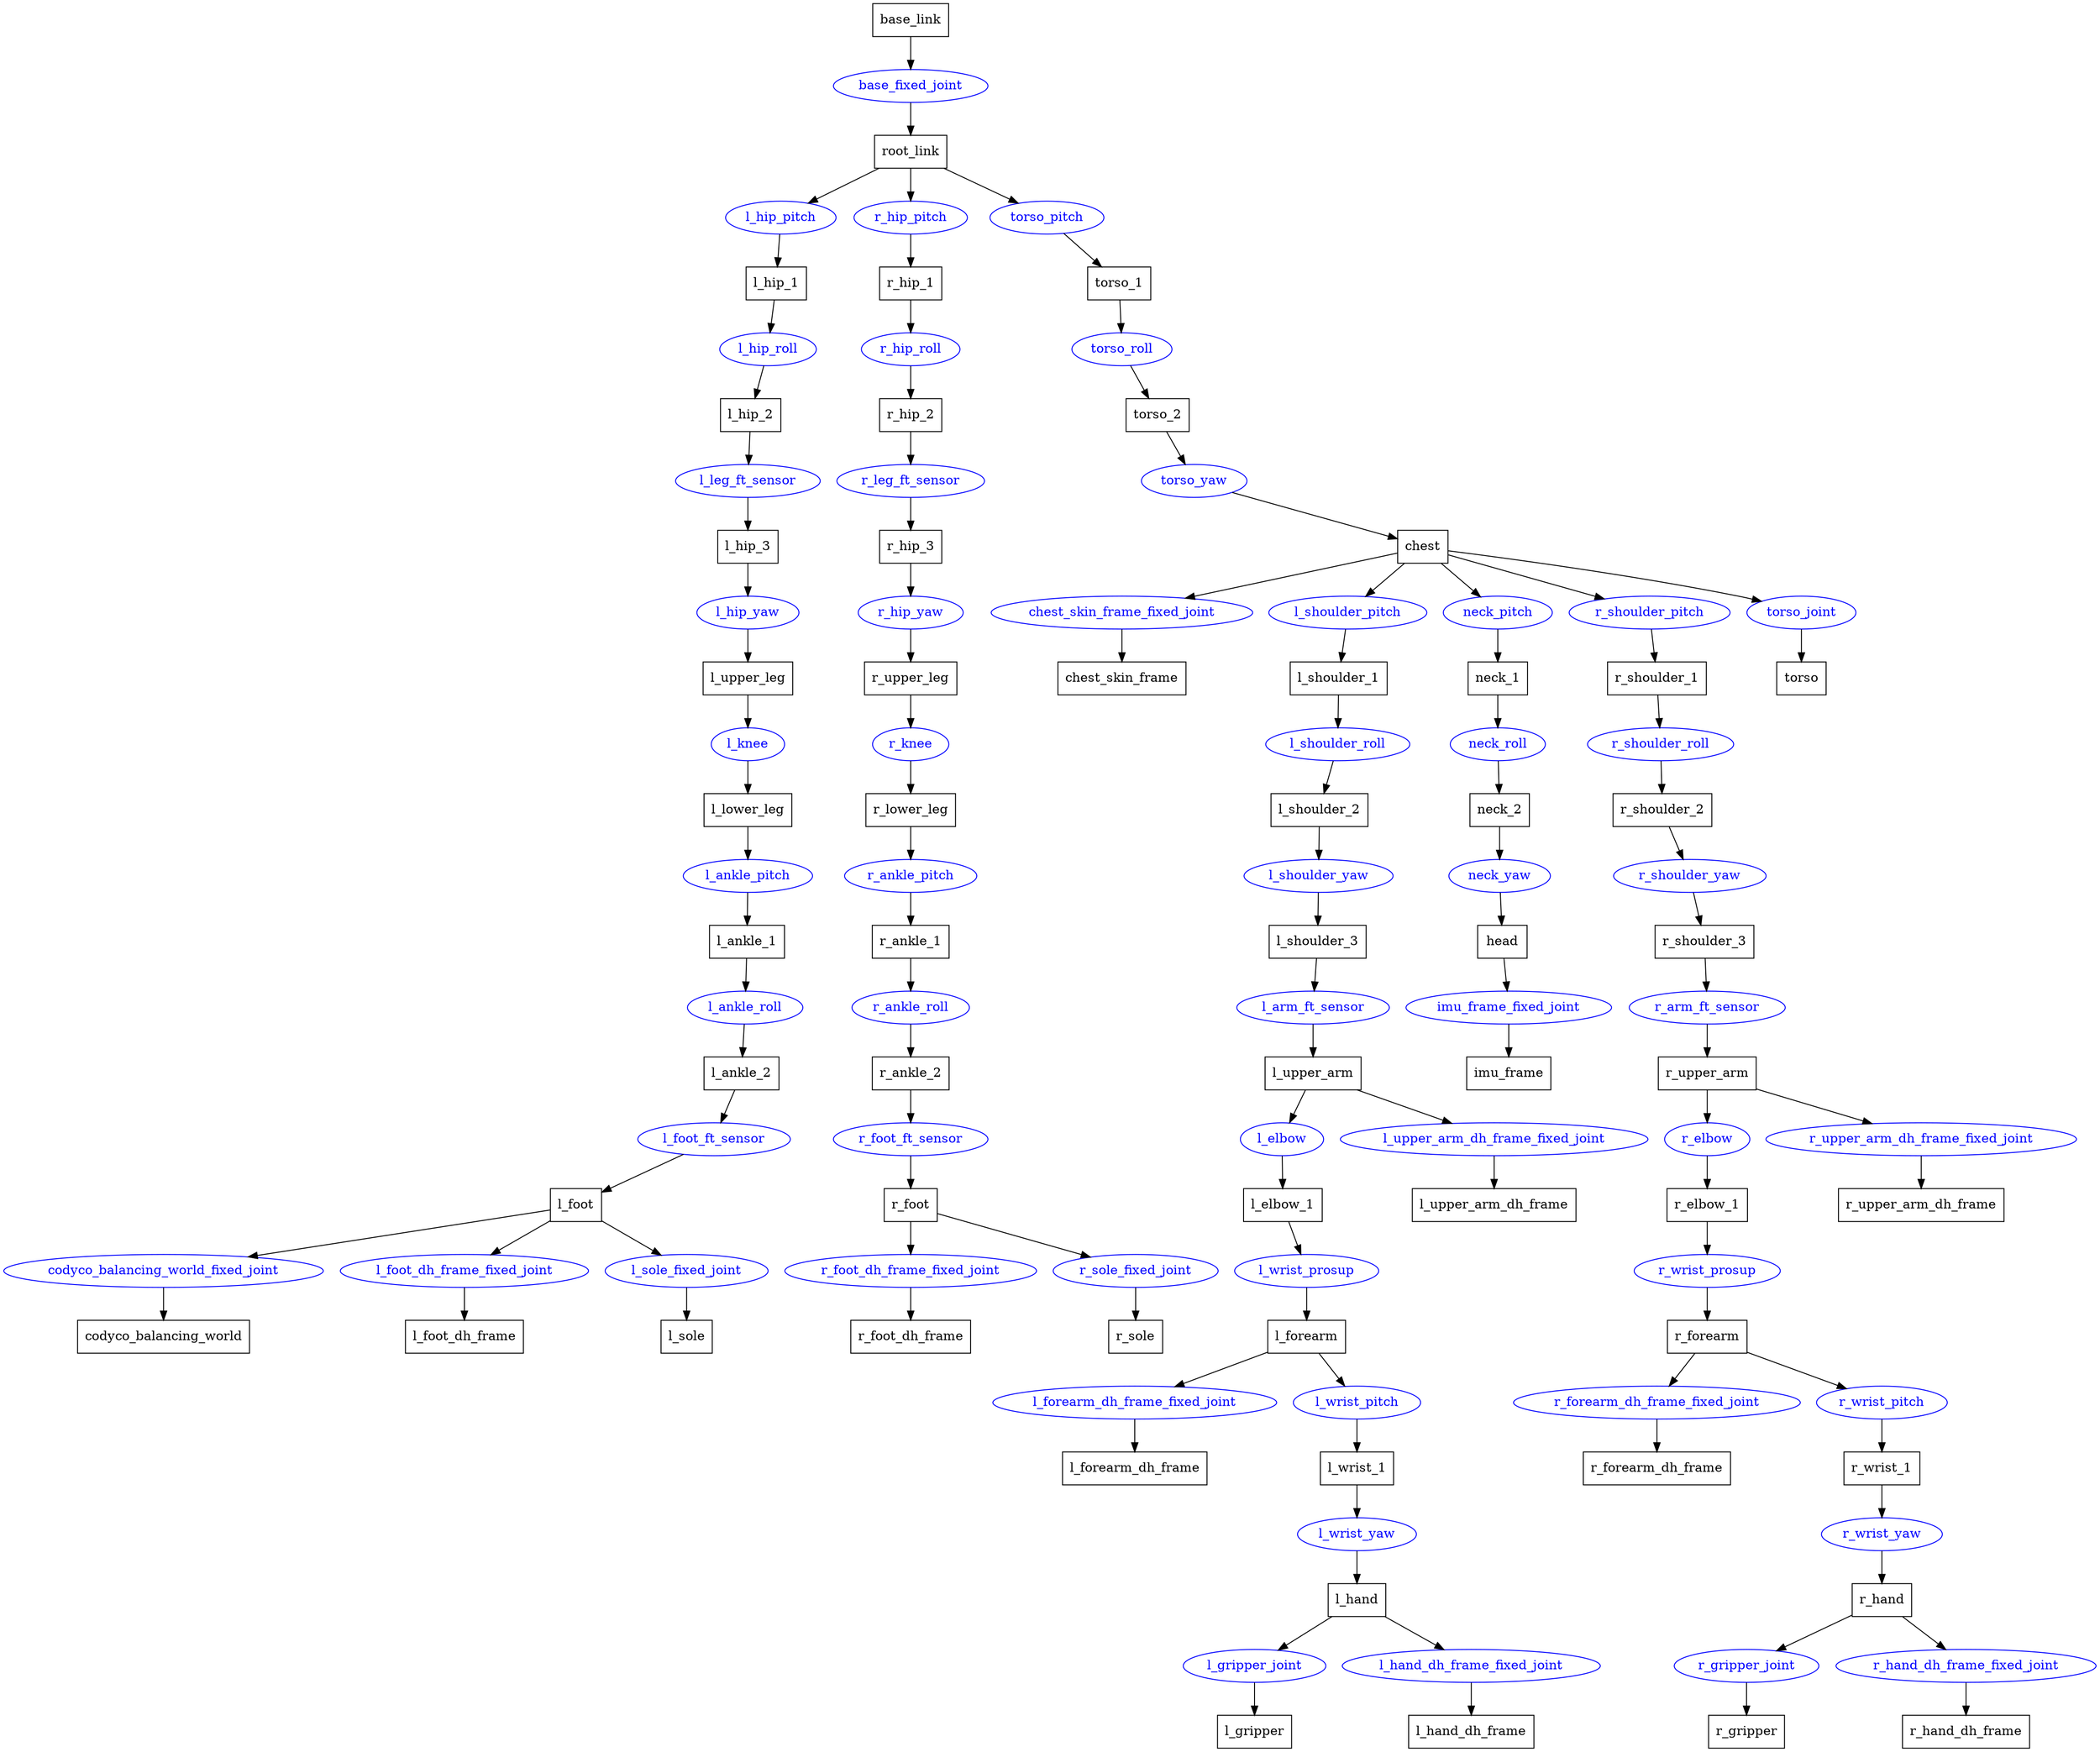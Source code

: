 digraph G {
node [shape=box];
"base_link" [label="base_link"];
"root_link" [label="root_link"];
"l_hip_1" [label="l_hip_1"];
"l_hip_2" [label="l_hip_2"];
"l_hip_3" [label="l_hip_3"];
"l_upper_leg" [label="l_upper_leg"];
"l_lower_leg" [label="l_lower_leg"];
"l_ankle_1" [label="l_ankle_1"];
"l_ankle_2" [label="l_ankle_2"];
"l_foot" [label="l_foot"];
"codyco_balancing_world" [label="codyco_balancing_world"];
"l_foot_dh_frame" [label="l_foot_dh_frame"];
"l_sole" [label="l_sole"];
"r_hip_1" [label="r_hip_1"];
"r_hip_2" [label="r_hip_2"];
"r_hip_3" [label="r_hip_3"];
"r_upper_leg" [label="r_upper_leg"];
"r_lower_leg" [label="r_lower_leg"];
"r_ankle_1" [label="r_ankle_1"];
"r_ankle_2" [label="r_ankle_2"];
"r_foot" [label="r_foot"];
"r_foot_dh_frame" [label="r_foot_dh_frame"];
"r_sole" [label="r_sole"];
"torso_1" [label="torso_1"];
"torso_2" [label="torso_2"];
"chest" [label="chest"];
"chest_skin_frame" [label="chest_skin_frame"];
"l_shoulder_1" [label="l_shoulder_1"];
"l_shoulder_2" [label="l_shoulder_2"];
"l_shoulder_3" [label="l_shoulder_3"];
"l_upper_arm" [label="l_upper_arm"];
"l_elbow_1" [label="l_elbow_1"];
"l_forearm" [label="l_forearm"];
"l_forearm_dh_frame" [label="l_forearm_dh_frame"];
"l_wrist_1" [label="l_wrist_1"];
"l_hand" [label="l_hand"];
"l_gripper" [label="l_gripper"];
"l_hand_dh_frame" [label="l_hand_dh_frame"];
"l_upper_arm_dh_frame" [label="l_upper_arm_dh_frame"];
"neck_1" [label="neck_1"];
"neck_2" [label="neck_2"];
"head" [label="head"];
"imu_frame" [label="imu_frame"];
"r_shoulder_1" [label="r_shoulder_1"];
"r_shoulder_2" [label="r_shoulder_2"];
"r_shoulder_3" [label="r_shoulder_3"];
"r_upper_arm" [label="r_upper_arm"];
"r_elbow_1" [label="r_elbow_1"];
"r_forearm" [label="r_forearm"];
"r_forearm_dh_frame" [label="r_forearm_dh_frame"];
"r_wrist_1" [label="r_wrist_1"];
"r_hand" [label="r_hand"];
"r_gripper" [label="r_gripper"];
"r_hand_dh_frame" [label="r_hand_dh_frame"];
"r_upper_arm_dh_frame" [label="r_upper_arm_dh_frame"];
"torso" [label="torso"];
node [shape=ellipse, color=blue, fontcolor=blue];
"base_link" -> "base_fixed_joint"
"base_fixed_joint" -> "root_link"
"root_link" -> "l_hip_pitch"
"l_hip_pitch" -> "l_hip_1"
"l_hip_1" -> "l_hip_roll"
"l_hip_roll" -> "l_hip_2"
"l_hip_2" -> "l_leg_ft_sensor"
"l_leg_ft_sensor" -> "l_hip_3"
"l_hip_3" -> "l_hip_yaw"
"l_hip_yaw" -> "l_upper_leg"
"l_upper_leg" -> "l_knee"
"l_knee" -> "l_lower_leg"
"l_lower_leg" -> "l_ankle_pitch"
"l_ankle_pitch" -> "l_ankle_1"
"l_ankle_1" -> "l_ankle_roll"
"l_ankle_roll" -> "l_ankle_2"
"l_ankle_2" -> "l_foot_ft_sensor"
"l_foot_ft_sensor" -> "l_foot"
"l_foot" -> "codyco_balancing_world_fixed_joint"
"codyco_balancing_world_fixed_joint" -> "codyco_balancing_world"
"l_foot" -> "l_foot_dh_frame_fixed_joint"
"l_foot_dh_frame_fixed_joint" -> "l_foot_dh_frame"
"l_foot" -> "l_sole_fixed_joint"
"l_sole_fixed_joint" -> "l_sole"
"root_link" -> "r_hip_pitch"
"r_hip_pitch" -> "r_hip_1"
"r_hip_1" -> "r_hip_roll"
"r_hip_roll" -> "r_hip_2"
"r_hip_2" -> "r_leg_ft_sensor"
"r_leg_ft_sensor" -> "r_hip_3"
"r_hip_3" -> "r_hip_yaw"
"r_hip_yaw" -> "r_upper_leg"
"r_upper_leg" -> "r_knee"
"r_knee" -> "r_lower_leg"
"r_lower_leg" -> "r_ankle_pitch"
"r_ankle_pitch" -> "r_ankle_1"
"r_ankle_1" -> "r_ankle_roll"
"r_ankle_roll" -> "r_ankle_2"
"r_ankle_2" -> "r_foot_ft_sensor"
"r_foot_ft_sensor" -> "r_foot"
"r_foot" -> "r_foot_dh_frame_fixed_joint"
"r_foot_dh_frame_fixed_joint" -> "r_foot_dh_frame"
"r_foot" -> "r_sole_fixed_joint"
"r_sole_fixed_joint" -> "r_sole"
"root_link" -> "torso_pitch"
"torso_pitch" -> "torso_1"
"torso_1" -> "torso_roll"
"torso_roll" -> "torso_2"
"torso_2" -> "torso_yaw"
"torso_yaw" -> "chest"
"chest" -> "chest_skin_frame_fixed_joint"
"chest_skin_frame_fixed_joint" -> "chest_skin_frame"
"chest" -> "l_shoulder_pitch"
"l_shoulder_pitch" -> "l_shoulder_1"
"l_shoulder_1" -> "l_shoulder_roll"
"l_shoulder_roll" -> "l_shoulder_2"
"l_shoulder_2" -> "l_shoulder_yaw"
"l_shoulder_yaw" -> "l_shoulder_3"
"l_shoulder_3" -> "l_arm_ft_sensor"
"l_arm_ft_sensor" -> "l_upper_arm"
"l_upper_arm" -> "l_elbow"
"l_elbow" -> "l_elbow_1"
"l_elbow_1" -> "l_wrist_prosup"
"l_wrist_prosup" -> "l_forearm"
"l_forearm" -> "l_forearm_dh_frame_fixed_joint"
"l_forearm_dh_frame_fixed_joint" -> "l_forearm_dh_frame"
"l_forearm" -> "l_wrist_pitch"
"l_wrist_pitch" -> "l_wrist_1"
"l_wrist_1" -> "l_wrist_yaw"
"l_wrist_yaw" -> "l_hand"
"l_hand" -> "l_gripper_joint"
"l_gripper_joint" -> "l_gripper"
"l_hand" -> "l_hand_dh_frame_fixed_joint"
"l_hand_dh_frame_fixed_joint" -> "l_hand_dh_frame"
"l_upper_arm" -> "l_upper_arm_dh_frame_fixed_joint"
"l_upper_arm_dh_frame_fixed_joint" -> "l_upper_arm_dh_frame"
"chest" -> "neck_pitch"
"neck_pitch" -> "neck_1"
"neck_1" -> "neck_roll"
"neck_roll" -> "neck_2"
"neck_2" -> "neck_yaw"
"neck_yaw" -> "head"
"head" -> "imu_frame_fixed_joint"
"imu_frame_fixed_joint" -> "imu_frame"
"chest" -> "r_shoulder_pitch"
"r_shoulder_pitch" -> "r_shoulder_1"
"r_shoulder_1" -> "r_shoulder_roll"
"r_shoulder_roll" -> "r_shoulder_2"
"r_shoulder_2" -> "r_shoulder_yaw"
"r_shoulder_yaw" -> "r_shoulder_3"
"r_shoulder_3" -> "r_arm_ft_sensor"
"r_arm_ft_sensor" -> "r_upper_arm"
"r_upper_arm" -> "r_elbow"
"r_elbow" -> "r_elbow_1"
"r_elbow_1" -> "r_wrist_prosup"
"r_wrist_prosup" -> "r_forearm"
"r_forearm" -> "r_forearm_dh_frame_fixed_joint"
"r_forearm_dh_frame_fixed_joint" -> "r_forearm_dh_frame"
"r_forearm" -> "r_wrist_pitch"
"r_wrist_pitch" -> "r_wrist_1"
"r_wrist_1" -> "r_wrist_yaw"
"r_wrist_yaw" -> "r_hand"
"r_hand" -> "r_gripper_joint"
"r_gripper_joint" -> "r_gripper"
"r_hand" -> "r_hand_dh_frame_fixed_joint"
"r_hand_dh_frame_fixed_joint" -> "r_hand_dh_frame"
"r_upper_arm" -> "r_upper_arm_dh_frame_fixed_joint"
"r_upper_arm_dh_frame_fixed_joint" -> "r_upper_arm_dh_frame"
"chest" -> "torso_joint"
"torso_joint" -> "torso"
}
